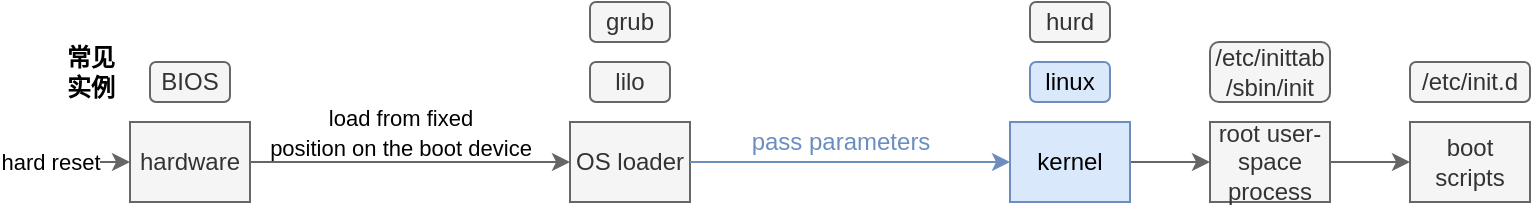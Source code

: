 <mxfile compressed="false" version="13.3.9" type="device">
  <diagram id="FIjfBvTQCmwyciMDhMRC" name="Page-1">
    <mxGraphModel dx="692" dy="424" grid="1" gridSize="10" guides="0" tooltips="1" connect="1" arrows="1" fold="1" page="1" pageScale="1" pageWidth="850" pageHeight="1100" math="0" shadow="0">
      <root>
        <mxCell id="0" />
        <mxCell id="1" parent="0" />
        <mxCell id="k97HtYrhLEBqJq5wz5jM-16" value="&lt;span style=&quot;font-size: 11px ; background-color: rgb(255 , 255 , 255)&quot;&gt;load from fixed&lt;br&gt;position&amp;nbsp;&lt;/span&gt;&lt;span style=&quot;font-size: 11px ; background-color: rgb(255 , 255 , 255)&quot;&gt;on the boot device&lt;/span&gt;" style="text;html=1;align=center;verticalAlign=middle;resizable=0;points=[];autosize=1;" vertex="1" parent="1">
          <mxGeometry x="140" y="70" width="150" height="30" as="geometry" />
        </mxCell>
        <mxCell id="k97HtYrhLEBqJq5wz5jM-1" value="hardware" style="rounded=0;whiteSpace=wrap;html=1;fillColor=#f5f5f5;strokeColor=#666666;fontColor=#333333;" vertex="1" parent="1">
          <mxGeometry x="80" y="80" width="60" height="40" as="geometry" />
        </mxCell>
        <mxCell id="k97HtYrhLEBqJq5wz5jM-2" value="OS loader" style="rounded=0;whiteSpace=wrap;html=1;fillColor=#f5f5f5;strokeColor=#666666;fontColor=#333333;" vertex="1" parent="1">
          <mxGeometry x="300" y="80" width="60" height="40" as="geometry" />
        </mxCell>
        <mxCell id="k97HtYrhLEBqJq5wz5jM-14" style="edgeStyle=orthogonalEdgeStyle;rounded=0;orthogonalLoop=1;jettySize=auto;html=1;fillColor=#f5f5f5;strokeColor=#666666;" edge="1" parent="1" source="k97HtYrhLEBqJq5wz5jM-3" target="k97HtYrhLEBqJq5wz5jM-4">
          <mxGeometry relative="1" as="geometry" />
        </mxCell>
        <mxCell id="k97HtYrhLEBqJq5wz5jM-3" value="kernel" style="rounded=0;whiteSpace=wrap;html=1;fillColor=#dae8fc;strokeColor=#6c8ebf;" vertex="1" parent="1">
          <mxGeometry x="520" y="80" width="60" height="40" as="geometry" />
        </mxCell>
        <mxCell id="k97HtYrhLEBqJq5wz5jM-15" style="edgeStyle=orthogonalEdgeStyle;rounded=0;orthogonalLoop=1;jettySize=auto;html=1;fillColor=#f5f5f5;strokeColor=#666666;" edge="1" parent="1" source="k97HtYrhLEBqJq5wz5jM-4" target="k97HtYrhLEBqJq5wz5jM-5">
          <mxGeometry relative="1" as="geometry" />
        </mxCell>
        <mxCell id="k97HtYrhLEBqJq5wz5jM-4" value="root user-space process" style="rounded=0;whiteSpace=wrap;html=1;fillColor=#f5f5f5;strokeColor=#666666;fontColor=#333333;" vertex="1" parent="1">
          <mxGeometry x="620" y="80" width="60" height="40" as="geometry" />
        </mxCell>
        <mxCell id="k97HtYrhLEBqJq5wz5jM-5" value="boot scripts" style="rounded=0;whiteSpace=wrap;html=1;fillColor=#f5f5f5;strokeColor=#666666;fontColor=#333333;" vertex="1" parent="1">
          <mxGeometry x="720" y="80" width="60" height="40" as="geometry" />
        </mxCell>
        <mxCell id="k97HtYrhLEBqJq5wz5jM-6" value="hard reset" style="endArrow=classic;html=1;fillColor=#f5f5f5;strokeColor=#666666;" edge="1" parent="1" target="k97HtYrhLEBqJq5wz5jM-1">
          <mxGeometry x="-1" width="50" height="50" relative="1" as="geometry">
            <mxPoint x="40" y="100" as="sourcePoint" />
            <mxPoint x="80" y="170" as="targetPoint" />
            <mxPoint as="offset" />
          </mxGeometry>
        </mxCell>
        <mxCell id="k97HtYrhLEBqJq5wz5jM-8" value="" style="endArrow=classic;html=1;fillColor=#f5f5f5;strokeColor=#666666;" edge="1" parent="1" source="k97HtYrhLEBqJq5wz5jM-1" target="k97HtYrhLEBqJq5wz5jM-2">
          <mxGeometry width="50" height="50" relative="1" as="geometry">
            <mxPoint x="180" y="210" as="sourcePoint" />
            <mxPoint x="230" y="160" as="targetPoint" />
          </mxGeometry>
        </mxCell>
        <mxCell id="k97HtYrhLEBqJq5wz5jM-9" value="BIOS" style="rounded=1;whiteSpace=wrap;html=1;fillColor=#f5f5f5;strokeColor=#666666;fontColor=#333333;" vertex="1" parent="1">
          <mxGeometry x="90" y="50" width="40" height="20" as="geometry" />
        </mxCell>
        <mxCell id="k97HtYrhLEBqJq5wz5jM-11" value="lilo" style="rounded=1;whiteSpace=wrap;html=1;fillColor=#f5f5f5;strokeColor=#666666;fontColor=#333333;" vertex="1" parent="1">
          <mxGeometry x="310" y="50" width="40" height="20" as="geometry" />
        </mxCell>
        <mxCell id="k97HtYrhLEBqJq5wz5jM-12" value="grub" style="rounded=1;whiteSpace=wrap;html=1;fillColor=#f5f5f5;strokeColor=#666666;fontColor=#333333;" vertex="1" parent="1">
          <mxGeometry x="310" y="20" width="40" height="20" as="geometry" />
        </mxCell>
        <mxCell id="k97HtYrhLEBqJq5wz5jM-13" value="" style="endArrow=classic;html=1;fillColor=#dae8fc;strokeColor=#6c8ebf;" edge="1" parent="1" source="k97HtYrhLEBqJq5wz5jM-2" target="k97HtYrhLEBqJq5wz5jM-3">
          <mxGeometry width="50" height="50" relative="1" as="geometry">
            <mxPoint x="360" y="200" as="sourcePoint" />
            <mxPoint x="410" y="150" as="targetPoint" />
          </mxGeometry>
        </mxCell>
        <mxCell id="k97HtYrhLEBqJq5wz5jM-17" value="linux" style="rounded=1;whiteSpace=wrap;html=1;fillColor=#dae8fc;strokeColor=#6c8ebf;" vertex="1" parent="1">
          <mxGeometry x="530" y="50" width="40" height="20" as="geometry" />
        </mxCell>
        <mxCell id="k97HtYrhLEBqJq5wz5jM-19" value="/etc/inittab&lt;br&gt;/sbin/init" style="rounded=1;whiteSpace=wrap;html=1;fillColor=#f5f5f5;strokeColor=#666666;fontColor=#333333;" vertex="1" parent="1">
          <mxGeometry x="620" y="40" width="60" height="30" as="geometry" />
        </mxCell>
        <mxCell id="k97HtYrhLEBqJq5wz5jM-21" value="/etc/init.d" style="rounded=1;whiteSpace=wrap;html=1;fillColor=#f5f5f5;strokeColor=#666666;fontColor=#333333;" vertex="1" parent="1">
          <mxGeometry x="720" y="50" width="60" height="20" as="geometry" />
        </mxCell>
        <mxCell id="k97HtYrhLEBqJq5wz5jM-22" value="&lt;font color=&quot;#6c8ebf&quot;&gt;pass parameters&lt;/font&gt;" style="text;html=1;align=center;verticalAlign=middle;resizable=0;points=[];autosize=1;" vertex="1" parent="1">
          <mxGeometry x="380" y="80" width="110" height="20" as="geometry" />
        </mxCell>
        <mxCell id="k97HtYrhLEBqJq5wz5jM-23" value="hurd" style="rounded=1;whiteSpace=wrap;html=1;fillColor=#f5f5f5;strokeColor=#666666;fontColor=#333333;" vertex="1" parent="1">
          <mxGeometry x="530" y="20" width="40" height="20" as="geometry" />
        </mxCell>
        <mxCell id="k97HtYrhLEBqJq5wz5jM-24" value="&lt;b&gt;常见&lt;br&gt;实例&lt;/b&gt;" style="text;html=1;align=center;verticalAlign=middle;resizable=0;points=[];autosize=1;" vertex="1" parent="1">
          <mxGeometry x="40" y="40" width="40" height="30" as="geometry" />
        </mxCell>
      </root>
    </mxGraphModel>
  </diagram>
</mxfile>
